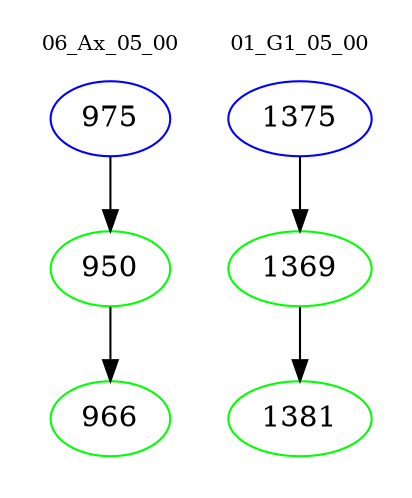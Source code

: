 digraph{
subgraph cluster_0 {
color = white
label = "06_Ax_05_00";
fontsize=10;
T0_975 [label="975", color="blue"]
T0_975 -> T0_950 [color="black"]
T0_950 [label="950", color="green"]
T0_950 -> T0_966 [color="black"]
T0_966 [label="966", color="green"]
}
subgraph cluster_1 {
color = white
label = "01_G1_05_00";
fontsize=10;
T1_1375 [label="1375", color="blue"]
T1_1375 -> T1_1369 [color="black"]
T1_1369 [label="1369", color="green"]
T1_1369 -> T1_1381 [color="black"]
T1_1381 [label="1381", color="green"]
}
}
